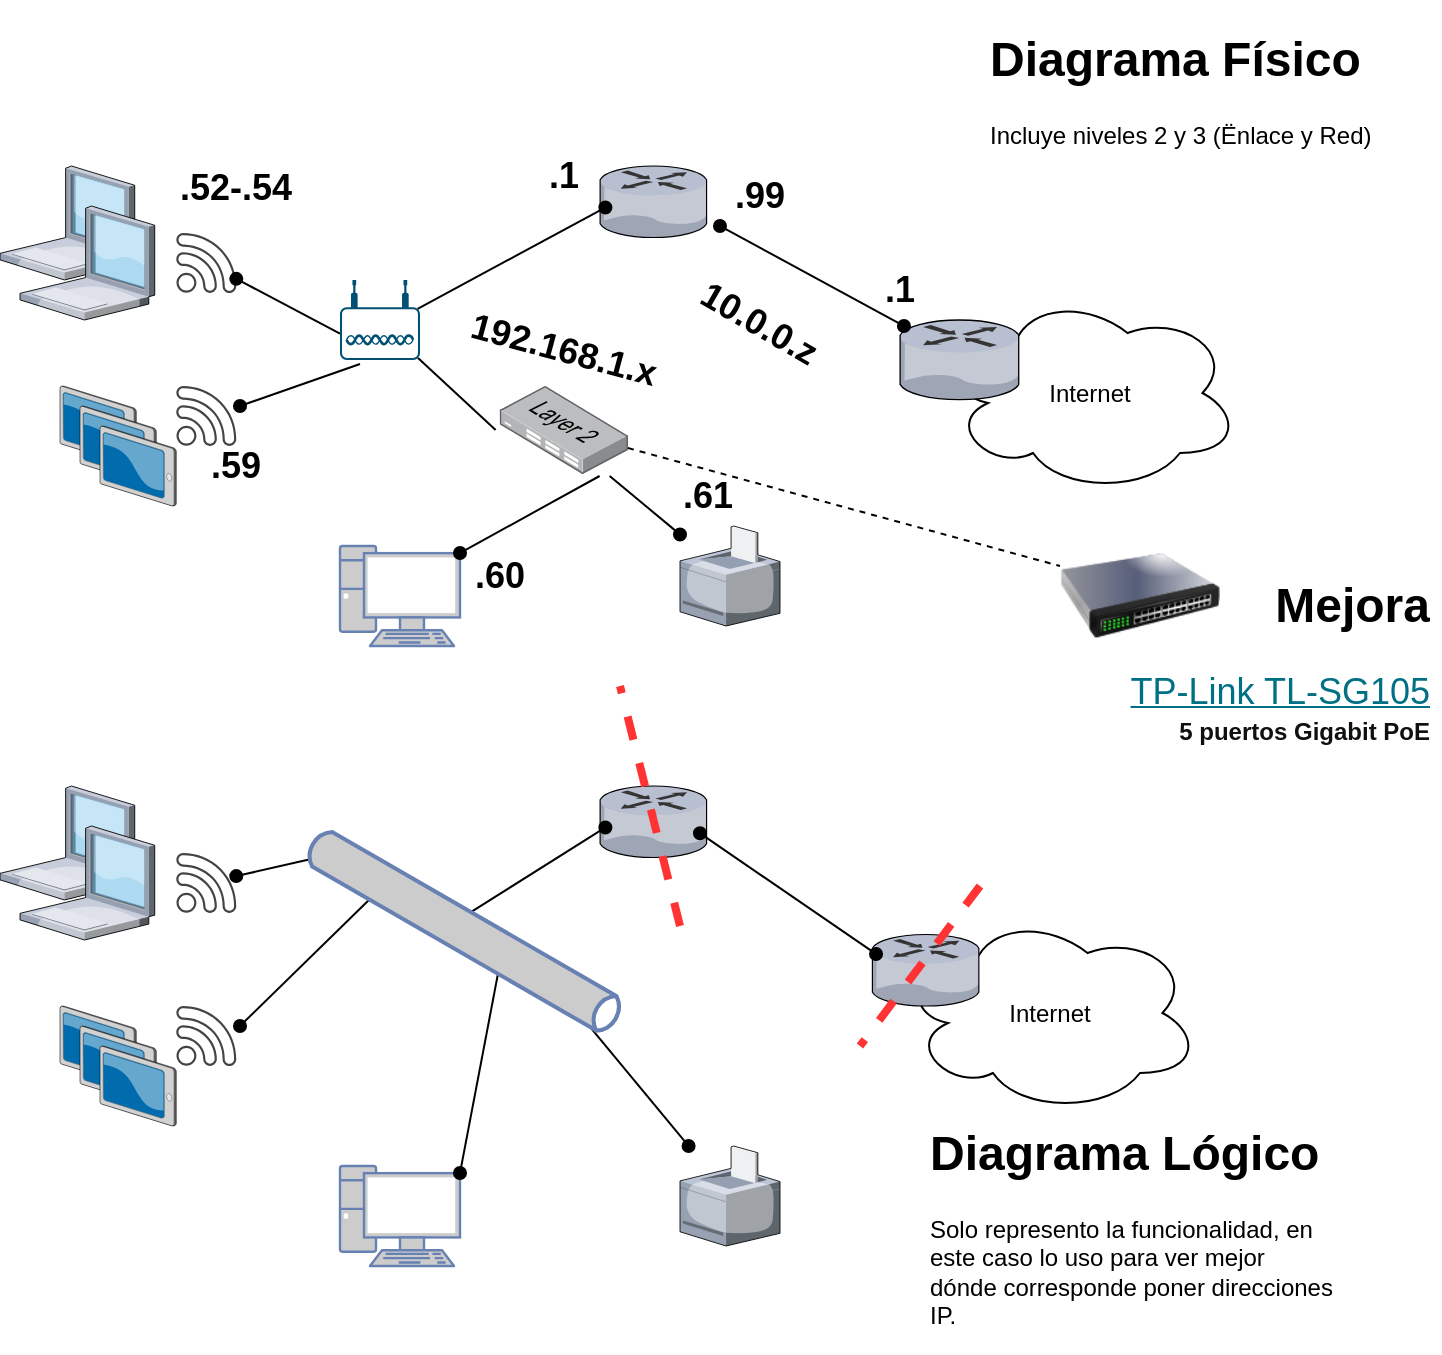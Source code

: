 <mxfile version="13.9.9" type="device"><diagram id="aJ6IMwzLsNhI_XqWYnSz" name="Página-1"><mxGraphModel dx="846" dy="534" grid="1" gridSize="10" guides="1" tooltips="1" connect="1" arrows="1" fold="1" page="1" pageScale="1" pageWidth="827" pageHeight="1169" math="0" shadow="0"><root><mxCell id="0"/><mxCell id="1" parent="0"/><mxCell id="foCjIjc_OePQ7lNgsQA9-21" value="Internet" style="ellipse;shape=cloud;whiteSpace=wrap;html=1;align=center;fillColor=none;" vertex="1" parent="1"><mxGeometry x="520" y="193.5" width="150" height="100" as="geometry"/></mxCell><mxCell id="foCjIjc_OePQ7lNgsQA9-1" value="" style="verticalLabelPosition=bottom;aspect=fixed;html=1;verticalAlign=top;strokeColor=none;align=center;outlineConnect=0;shape=mxgraph.citrix.tablet_2;" vertex="1" parent="1"><mxGeometry x="80" y="240" width="38.14" height="40" as="geometry"/></mxCell><mxCell id="foCjIjc_OePQ7lNgsQA9-2" value="" style="verticalLabelPosition=bottom;aspect=fixed;html=1;verticalAlign=top;strokeColor=none;align=center;outlineConnect=0;shape=mxgraph.citrix.laptop_1;" vertex="1" parent="1"><mxGeometry x="50" y="130" width="67.36" height="57" as="geometry"/></mxCell><mxCell id="foCjIjc_OePQ7lNgsQA9-3" value="" style="verticalLabelPosition=bottom;aspect=fixed;html=1;verticalAlign=top;strokeColor=none;align=center;outlineConnect=0;shape=mxgraph.citrix.laptop_1;" vertex="1" parent="1"><mxGeometry x="60" y="150" width="67.36" height="57" as="geometry"/></mxCell><mxCell id="foCjIjc_OePQ7lNgsQA9-4" value="" style="verticalLabelPosition=bottom;aspect=fixed;html=1;verticalAlign=top;strokeColor=none;align=center;outlineConnect=0;shape=mxgraph.citrix.tablet_2;" vertex="1" parent="1"><mxGeometry x="90" y="250" width="38.14" height="40" as="geometry"/></mxCell><mxCell id="foCjIjc_OePQ7lNgsQA9-5" value="" style="verticalLabelPosition=bottom;aspect=fixed;html=1;verticalAlign=top;strokeColor=none;align=center;outlineConnect=0;shape=mxgraph.citrix.tablet_2;" vertex="1" parent="1"><mxGeometry x="100" y="260" width="38.14" height="40" as="geometry"/></mxCell><mxCell id="foCjIjc_OePQ7lNgsQA9-6" value="" style="points=[[0.03,0.36,0],[0.18,0,0],[0.5,0.34,0],[0.82,0,0],[0.97,0.36,0],[1,0.67,0],[0.975,0.975,0],[0.5,1,0],[0.025,0.975,0],[0,0.67,0]];verticalLabelPosition=bottom;html=1;verticalAlign=top;aspect=fixed;align=center;pointerEvents=1;shape=mxgraph.cisco19.wireless_access_point;fillColor=#005073;strokeColor=none;" vertex="1" parent="1"><mxGeometry x="220" y="187" width="40" height="40" as="geometry"/></mxCell><mxCell id="foCjIjc_OePQ7lNgsQA9-7" value="" style="pointerEvents=1;shadow=0;dashed=0;html=1;strokeColor=none;fillColor=#434445;aspect=fixed;labelPosition=center;verticalLabelPosition=bottom;verticalAlign=top;align=center;outlineConnect=0;shape=mxgraph.vvd.wi_fi;" vertex="1" parent="1"><mxGeometry x="138.14" y="240" width="30" height="30" as="geometry"/></mxCell><mxCell id="foCjIjc_OePQ7lNgsQA9-8" value="" style="pointerEvents=1;shadow=0;dashed=0;html=1;strokeColor=none;fillColor=#434445;aspect=fixed;labelPosition=center;verticalLabelPosition=bottom;verticalAlign=top;align=center;outlineConnect=0;shape=mxgraph.vvd.wi_fi;" vertex="1" parent="1"><mxGeometry x="138.14" y="163.5" width="30" height="30" as="geometry"/></mxCell><mxCell id="foCjIjc_OePQ7lNgsQA9-9" value="" style="fontColor=#0066CC;verticalAlign=top;verticalLabelPosition=bottom;labelPosition=center;align=center;html=1;outlineConnect=0;fillColor=#CCCCCC;strokeColor=#6881B3;gradientColor=none;gradientDirection=north;strokeWidth=2;shape=mxgraph.networks.pc;" vertex="1" parent="1"><mxGeometry x="220" y="320" width="60" height="50" as="geometry"/></mxCell><mxCell id="foCjIjc_OePQ7lNgsQA9-10" value="" style="verticalLabelPosition=bottom;aspect=fixed;html=1;verticalAlign=top;strokeColor=none;align=center;outlineConnect=0;shape=mxgraph.citrix.printer;" vertex="1" parent="1"><mxGeometry x="390" y="310" width="50" height="50" as="geometry"/></mxCell><mxCell id="foCjIjc_OePQ7lNgsQA9-11" value="" style="points=[];aspect=fixed;html=1;align=center;shadow=0;dashed=0;image;image=img/lib/allied_telesis/switch/Switch_24_port_L2.svg;" vertex="1" parent="1"><mxGeometry x="299.82" y="240" width="64.18" height="43.99" as="geometry"/></mxCell><mxCell id="foCjIjc_OePQ7lNgsQA9-12" value="" style="endArrow=none;html=1;strokeWidth=1;exitX=1;exitY=0.07;exitDx=0;exitDy=0;exitPerimeter=0;entryX=0.779;entryY=1.023;entryDx=0;entryDy=0;entryPerimeter=0;startArrow=oval;startFill=1;" edge="1" parent="1" source="foCjIjc_OePQ7lNgsQA9-9" target="foCjIjc_OePQ7lNgsQA9-11"><mxGeometry width="50" height="50" relative="1" as="geometry"><mxPoint x="340" y="300" as="sourcePoint"/><mxPoint x="390" y="250" as="targetPoint"/></mxGeometry></mxCell><mxCell id="foCjIjc_OePQ7lNgsQA9-13" value="" style="endArrow=none;html=1;strokeWidth=1;entryX=0.857;entryY=1.023;entryDx=0;entryDy=0;entryPerimeter=0;endFill=0;startArrow=oval;startFill=1;" edge="1" parent="1" source="foCjIjc_OePQ7lNgsQA9-10" target="foCjIjc_OePQ7lNgsQA9-11"><mxGeometry width="50" height="50" relative="1" as="geometry"><mxPoint x="340" y="300" as="sourcePoint"/><mxPoint x="390" y="250" as="targetPoint"/></mxGeometry></mxCell><mxCell id="foCjIjc_OePQ7lNgsQA9-14" value="" style="endArrow=none;html=1;strokeWidth=1;entryX=0.975;entryY=0.975;entryDx=0;entryDy=0;entryPerimeter=0;exitX=-0.031;exitY=0.5;exitDx=0;exitDy=0;exitPerimeter=0;" edge="1" parent="1" source="foCjIjc_OePQ7lNgsQA9-11" target="foCjIjc_OePQ7lNgsQA9-6"><mxGeometry width="50" height="50" relative="1" as="geometry"><mxPoint x="340" y="300" as="sourcePoint"/><mxPoint x="390" y="250" as="targetPoint"/></mxGeometry></mxCell><mxCell id="foCjIjc_OePQ7lNgsQA9-15" value="" style="endArrow=none;html=1;strokeWidth=1;entryX=0;entryY=0.67;entryDx=0;entryDy=0;entryPerimeter=0;startArrow=oval;startFill=1;" edge="1" parent="1" source="foCjIjc_OePQ7lNgsQA9-8" target="foCjIjc_OePQ7lNgsQA9-6"><mxGeometry width="50" height="50" relative="1" as="geometry"><mxPoint x="340" y="300" as="sourcePoint"/><mxPoint x="390" y="250" as="targetPoint"/></mxGeometry></mxCell><mxCell id="foCjIjc_OePQ7lNgsQA9-16" value="" style="endArrow=none;html=1;strokeWidth=1;entryX=0.25;entryY=1.05;entryDx=0;entryDy=0;entryPerimeter=0;exitX=1.062;exitY=0.333;exitDx=0;exitDy=0;exitPerimeter=0;startArrow=oval;startFill=1;" edge="1" parent="1" source="foCjIjc_OePQ7lNgsQA9-7" target="foCjIjc_OePQ7lNgsQA9-6"><mxGeometry width="50" height="50" relative="1" as="geometry"><mxPoint x="340" y="300" as="sourcePoint"/><mxPoint x="390" y="250" as="targetPoint"/></mxGeometry></mxCell><mxCell id="foCjIjc_OePQ7lNgsQA9-17" value="" style="verticalLabelPosition=bottom;aspect=fixed;html=1;verticalAlign=top;strokeColor=none;align=center;outlineConnect=0;shape=mxgraph.citrix.router;fillColor=none;" vertex="1" parent="1"><mxGeometry x="350" y="130" width="53.86" height="35.75" as="geometry"/></mxCell><mxCell id="foCjIjc_OePQ7lNgsQA9-18" value="" style="endArrow=oval;html=1;strokeWidth=1;exitX=0.97;exitY=0.36;exitDx=0;exitDy=0;exitPerimeter=0;entryX=0.05;entryY=0.58;entryDx=0;entryDy=0;entryPerimeter=0;endFill=1;" edge="1" parent="1" source="foCjIjc_OePQ7lNgsQA9-6" target="foCjIjc_OePQ7lNgsQA9-17"><mxGeometry width="50" height="50" relative="1" as="geometry"><mxPoint x="340" y="300" as="sourcePoint"/><mxPoint x="355" y="150" as="targetPoint"/></mxGeometry></mxCell><mxCell id="foCjIjc_OePQ7lNgsQA9-19" value="" style="verticalLabelPosition=bottom;aspect=fixed;html=1;verticalAlign=top;strokeColor=none;align=center;outlineConnect=0;shape=mxgraph.citrix.router;fillColor=none;" vertex="1" parent="1"><mxGeometry x="500" y="207" width="60" height="39.83" as="geometry"/></mxCell><mxCell id="foCjIjc_OePQ7lNgsQA9-20" value="" style="endArrow=oval;html=1;strokeWidth=1;exitX=0.25;exitY=1;exitDx=0;exitDy=0;startArrow=oval;startFill=1;targetPerimeterSpacing=6;endFill=1;sourcePerimeterSpacing=6;entryX=0.033;entryY=0.075;entryDx=0;entryDy=0;entryPerimeter=0;" edge="1" parent="1" source="foCjIjc_OePQ7lNgsQA9-61" target="foCjIjc_OePQ7lNgsQA9-19"><mxGeometry width="50" height="50" relative="1" as="geometry"><mxPoint x="340" y="300" as="sourcePoint"/><mxPoint x="390" y="250" as="targetPoint"/></mxGeometry></mxCell><mxCell id="foCjIjc_OePQ7lNgsQA9-22" value="Internet" style="ellipse;shape=cloud;whiteSpace=wrap;html=1;align=center;fillColor=none;" vertex="1" parent="1"><mxGeometry x="500" y="503.5" width="150" height="100" as="geometry"/></mxCell><mxCell id="foCjIjc_OePQ7lNgsQA9-23" value="" style="verticalLabelPosition=bottom;aspect=fixed;html=1;verticalAlign=top;strokeColor=none;align=center;outlineConnect=0;shape=mxgraph.citrix.tablet_2;" vertex="1" parent="1"><mxGeometry x="80" y="550" width="38.14" height="40" as="geometry"/></mxCell><mxCell id="foCjIjc_OePQ7lNgsQA9-24" value="" style="verticalLabelPosition=bottom;aspect=fixed;html=1;verticalAlign=top;strokeColor=none;align=center;outlineConnect=0;shape=mxgraph.citrix.laptop_1;" vertex="1" parent="1"><mxGeometry x="50" y="440" width="67.36" height="57" as="geometry"/></mxCell><mxCell id="foCjIjc_OePQ7lNgsQA9-25" value="" style="verticalLabelPosition=bottom;aspect=fixed;html=1;verticalAlign=top;strokeColor=none;align=center;outlineConnect=0;shape=mxgraph.citrix.laptop_1;" vertex="1" parent="1"><mxGeometry x="60" y="460" width="67.36" height="57" as="geometry"/></mxCell><mxCell id="foCjIjc_OePQ7lNgsQA9-26" value="" style="verticalLabelPosition=bottom;aspect=fixed;html=1;verticalAlign=top;strokeColor=none;align=center;outlineConnect=0;shape=mxgraph.citrix.tablet_2;" vertex="1" parent="1"><mxGeometry x="90" y="560" width="38.14" height="40" as="geometry"/></mxCell><mxCell id="foCjIjc_OePQ7lNgsQA9-27" value="" style="verticalLabelPosition=bottom;aspect=fixed;html=1;verticalAlign=top;strokeColor=none;align=center;outlineConnect=0;shape=mxgraph.citrix.tablet_2;" vertex="1" parent="1"><mxGeometry x="100" y="570" width="38.14" height="40" as="geometry"/></mxCell><mxCell id="foCjIjc_OePQ7lNgsQA9-29" value="" style="pointerEvents=1;shadow=0;dashed=0;html=1;strokeColor=none;fillColor=#434445;aspect=fixed;labelPosition=center;verticalLabelPosition=bottom;verticalAlign=top;align=center;outlineConnect=0;shape=mxgraph.vvd.wi_fi;" vertex="1" parent="1"><mxGeometry x="138.14" y="550" width="30" height="30" as="geometry"/></mxCell><mxCell id="foCjIjc_OePQ7lNgsQA9-30" value="" style="pointerEvents=1;shadow=0;dashed=0;html=1;strokeColor=none;fillColor=#434445;aspect=fixed;labelPosition=center;verticalLabelPosition=bottom;verticalAlign=top;align=center;outlineConnect=0;shape=mxgraph.vvd.wi_fi;" vertex="1" parent="1"><mxGeometry x="138.14" y="473.5" width="30" height="30" as="geometry"/></mxCell><mxCell id="foCjIjc_OePQ7lNgsQA9-31" value="" style="fontColor=#0066CC;verticalAlign=top;verticalLabelPosition=bottom;labelPosition=center;align=center;html=1;outlineConnect=0;fillColor=#CCCCCC;strokeColor=#6881B3;gradientColor=none;gradientDirection=north;strokeWidth=2;shape=mxgraph.networks.pc;" vertex="1" parent="1"><mxGeometry x="220" y="630" width="60" height="50" as="geometry"/></mxCell><mxCell id="foCjIjc_OePQ7lNgsQA9-32" value="" style="verticalLabelPosition=bottom;aspect=fixed;html=1;verticalAlign=top;strokeColor=none;align=center;outlineConnect=0;shape=mxgraph.citrix.printer;" vertex="1" parent="1"><mxGeometry x="390" y="620" width="50" height="50" as="geometry"/></mxCell><mxCell id="foCjIjc_OePQ7lNgsQA9-34" value="" style="endArrow=none;html=1;strokeWidth=1;exitX=1;exitY=0.07;exitDx=0;exitDy=0;exitPerimeter=0;startArrow=oval;startFill=1;entryX=0.629;entryY=1.094;entryDx=0;entryDy=0;entryPerimeter=0;" edge="1" parent="1" source="foCjIjc_OePQ7lNgsQA9-31" target="foCjIjc_OePQ7lNgsQA9-72"><mxGeometry width="50" height="50" relative="1" as="geometry"><mxPoint x="340" y="610" as="sourcePoint"/><mxPoint x="360" y="560" as="targetPoint"/></mxGeometry></mxCell><mxCell id="foCjIjc_OePQ7lNgsQA9-35" value="" style="endArrow=none;html=1;strokeWidth=1;endFill=0;startArrow=oval;startFill=1;entryX=0.836;entryY=0.977;entryDx=0;entryDy=0;entryPerimeter=0;" edge="1" parent="1" source="foCjIjc_OePQ7lNgsQA9-32" target="foCjIjc_OePQ7lNgsQA9-72"><mxGeometry width="50" height="50" relative="1" as="geometry"><mxPoint x="340" y="610" as="sourcePoint"/><mxPoint x="400" y="580" as="targetPoint"/></mxGeometry></mxCell><mxCell id="foCjIjc_OePQ7lNgsQA9-37" value="" style="endArrow=none;html=1;strokeWidth=1;startArrow=oval;startFill=1;entryX=0.043;entryY=1.215;entryDx=0;entryDy=0;entryPerimeter=0;" edge="1" parent="1" source="foCjIjc_OePQ7lNgsQA9-30" target="foCjIjc_OePQ7lNgsQA9-72"><mxGeometry width="50" height="50" relative="1" as="geometry"><mxPoint x="340" y="610" as="sourcePoint"/><mxPoint x="230" y="524" as="targetPoint"/></mxGeometry></mxCell><mxCell id="foCjIjc_OePQ7lNgsQA9-38" value="" style="endArrow=none;html=1;strokeWidth=1;exitX=1.062;exitY=0.333;exitDx=0;exitDy=0;exitPerimeter=0;startArrow=oval;startFill=1;entryX=0.237;entryY=1.086;entryDx=0;entryDy=0;entryPerimeter=0;" edge="1" parent="1" source="foCjIjc_OePQ7lNgsQA9-29" target="foCjIjc_OePQ7lNgsQA9-72"><mxGeometry width="50" height="50" relative="1" as="geometry"><mxPoint x="340" y="610" as="sourcePoint"/><mxPoint x="250" y="530" as="targetPoint"/></mxGeometry></mxCell><mxCell id="foCjIjc_OePQ7lNgsQA9-39" value="" style="verticalLabelPosition=bottom;aspect=fixed;html=1;verticalAlign=top;strokeColor=none;align=center;outlineConnect=0;shape=mxgraph.citrix.router;fillColor=none;" vertex="1" parent="1"><mxGeometry x="350" y="440" width="53.86" height="35.75" as="geometry"/></mxCell><mxCell id="foCjIjc_OePQ7lNgsQA9-40" value="" style="endArrow=oval;html=1;strokeWidth=1;entryX=0.05;entryY=0.58;entryDx=0;entryDy=0;entryPerimeter=0;endFill=1;exitX=0.47;exitY=0.03;exitDx=0;exitDy=0;exitPerimeter=0;" edge="1" parent="1" source="foCjIjc_OePQ7lNgsQA9-72" target="foCjIjc_OePQ7lNgsQA9-39"><mxGeometry width="50" height="50" relative="1" as="geometry"><mxPoint x="270" y="530" as="sourcePoint"/><mxPoint x="355" y="460" as="targetPoint"/></mxGeometry></mxCell><mxCell id="foCjIjc_OePQ7lNgsQA9-41" value="" style="verticalLabelPosition=bottom;aspect=fixed;html=1;verticalAlign=top;strokeColor=none;align=center;outlineConnect=0;shape=mxgraph.citrix.router;fillColor=none;" vertex="1" parent="1"><mxGeometry x="486.14" y="514.25" width="53.86" height="35.75" as="geometry"/></mxCell><mxCell id="foCjIjc_OePQ7lNgsQA9-42" value="" style="endArrow=oval;html=1;strokeWidth=1;exitX=0.928;exitY=0.661;exitDx=0;exitDy=0;exitPerimeter=0;startArrow=oval;startFill=1;targetPerimeterSpacing=6;endFill=1;sourcePerimeterSpacing=6;entryX=0.035;entryY=0.273;entryDx=0;entryDy=0;entryPerimeter=0;" edge="1" parent="1" source="foCjIjc_OePQ7lNgsQA9-39" target="foCjIjc_OePQ7lNgsQA9-41"><mxGeometry width="50" height="50" relative="1" as="geometry"><mxPoint x="340" y="610" as="sourcePoint"/><mxPoint x="390" y="560" as="targetPoint"/></mxGeometry></mxCell><mxCell id="foCjIjc_OePQ7lNgsQA9-53" value="" style="endArrow=none;html=1;strokeWidth=4;strokeColor=#FF3333;dashed=1;" edge="1" parent="1"><mxGeometry width="50" height="50" relative="1" as="geometry"><mxPoint x="390" y="510" as="sourcePoint"/><mxPoint x="360" y="390" as="targetPoint"/></mxGeometry></mxCell><mxCell id="foCjIjc_OePQ7lNgsQA9-54" value="" style="endArrow=none;html=1;strokeWidth=4;strokeColor=#FF3333;dashed=1;" edge="1" parent="1"><mxGeometry width="50" height="50" relative="1" as="geometry"><mxPoint x="540" y="490" as="sourcePoint"/><mxPoint x="480" y="570" as="targetPoint"/></mxGeometry></mxCell><mxCell id="foCjIjc_OePQ7lNgsQA9-57" value="&lt;b&gt;&lt;font style=&quot;font-size: 18px&quot;&gt;192.168.1.x&lt;/font&gt;&lt;/b&gt;" style="text;html=1;strokeColor=none;fillColor=none;align=center;verticalAlign=middle;whiteSpace=wrap;rounded=0;rotation=15;" vertex="1" parent="1"><mxGeometry x="291.91" y="207" width="80" height="30" as="geometry"/></mxCell><mxCell id="foCjIjc_OePQ7lNgsQA9-58" value="&lt;b&gt;&lt;font style=&quot;font-size: 18px&quot;&gt;.1&lt;/font&gt;&lt;/b&gt;" style="text;html=1;strokeColor=none;fillColor=none;align=center;verticalAlign=middle;whiteSpace=wrap;rounded=0;rotation=0;" vertex="1" parent="1"><mxGeometry x="291.91" y="120" width="80" height="30" as="geometry"/></mxCell><mxCell id="foCjIjc_OePQ7lNgsQA9-59" value="&lt;b&gt;&lt;font style=&quot;font-size: 18px&quot;&gt;.52-.54&lt;/font&gt;&lt;/b&gt;" style="text;html=1;strokeColor=none;fillColor=none;align=center;verticalAlign=middle;whiteSpace=wrap;rounded=0;rotation=0;" vertex="1" parent="1"><mxGeometry x="128.14" y="125.75" width="80" height="30" as="geometry"/></mxCell><mxCell id="foCjIjc_OePQ7lNgsQA9-60" value="&lt;b&gt;&lt;font style=&quot;font-size: 18px&quot;&gt;10.0.0.z&lt;/font&gt;&lt;/b&gt;" style="text;html=1;strokeColor=none;fillColor=none;align=center;verticalAlign=middle;whiteSpace=wrap;rounded=0;rotation=30;" vertex="1" parent="1"><mxGeometry x="390" y="193.5" width="80" height="30" as="geometry"/></mxCell><mxCell id="foCjIjc_OePQ7lNgsQA9-61" value="&lt;b&gt;&lt;font style=&quot;font-size: 18px&quot;&gt;.99&lt;/font&gt;&lt;/b&gt;" style="text;html=1;strokeColor=none;fillColor=none;align=center;verticalAlign=middle;whiteSpace=wrap;rounded=0;rotation=0;" vertex="1" parent="1"><mxGeometry x="390" y="130" width="80" height="30" as="geometry"/></mxCell><mxCell id="foCjIjc_OePQ7lNgsQA9-62" value="&lt;b&gt;&lt;font style=&quot;font-size: 18px&quot;&gt;.1&lt;/font&gt;&lt;/b&gt;" style="text;html=1;strokeColor=none;fillColor=none;align=center;verticalAlign=middle;whiteSpace=wrap;rounded=0;rotation=0;" vertex="1" parent="1"><mxGeometry x="460" y="177" width="80" height="30" as="geometry"/></mxCell><mxCell id="foCjIjc_OePQ7lNgsQA9-63" value="&lt;b&gt;&lt;font style=&quot;font-size: 18px&quot;&gt;.59&lt;/font&gt;&lt;/b&gt;" style="text;html=1;strokeColor=none;fillColor=none;align=center;verticalAlign=middle;whiteSpace=wrap;rounded=0;rotation=0;" vertex="1" parent="1"><mxGeometry x="128.14" y="265" width="80" height="30" as="geometry"/></mxCell><mxCell id="foCjIjc_OePQ7lNgsQA9-64" value="&lt;b&gt;&lt;font style=&quot;font-size: 18px&quot;&gt;.60&lt;/font&gt;&lt;/b&gt;" style="text;html=1;strokeColor=none;fillColor=none;align=center;verticalAlign=middle;whiteSpace=wrap;rounded=0;rotation=0;" vertex="1" parent="1"><mxGeometry x="260" y="320" width="80" height="30" as="geometry"/></mxCell><mxCell id="foCjIjc_OePQ7lNgsQA9-65" value="&lt;b&gt;&lt;font style=&quot;font-size: 18px&quot;&gt;.61&lt;/font&gt;&lt;/b&gt;" style="text;html=1;strokeColor=none;fillColor=none;align=center;verticalAlign=middle;whiteSpace=wrap;rounded=0;rotation=0;" vertex="1" parent="1"><mxGeometry x="364" y="280" width="80" height="30" as="geometry"/></mxCell><mxCell id="foCjIjc_OePQ7lNgsQA9-66" value="&lt;h1&gt;Diagrama Físico&lt;/h1&gt;&lt;p&gt;Incluye niveles 2 y 3 (Ënlace y Red)&lt;/p&gt;" style="text;html=1;strokeColor=none;fillColor=none;spacing=5;spacingTop=-20;whiteSpace=wrap;overflow=hidden;rounded=0;" vertex="1" parent="1"><mxGeometry x="540" y="57" width="210" height="120" as="geometry"/></mxCell><mxCell id="foCjIjc_OePQ7lNgsQA9-67" value="&lt;h1&gt;Diagrama Lógico&lt;/h1&gt;&lt;p&gt;Solo represento la funcionalidad, en este caso lo uso para ver mejor dónde corresponde poner direcciones IP.&lt;/p&gt;" style="text;html=1;strokeColor=none;fillColor=none;spacing=5;spacingTop=-20;whiteSpace=wrap;overflow=hidden;rounded=0;" vertex="1" parent="1"><mxGeometry x="510" y="603.5" width="210" height="120" as="geometry"/></mxCell><mxCell id="foCjIjc_OePQ7lNgsQA9-69" value="" style="endArrow=none;html=1;strokeWidth=1;dashed=1;exitX=1;exitY=0.705;exitDx=0;exitDy=0;exitPerimeter=0;" edge="1" parent="1" source="foCjIjc_OePQ7lNgsQA9-11"><mxGeometry width="50" height="50" relative="1" as="geometry"><mxPoint x="360" y="400" as="sourcePoint"/><mxPoint x="580" y="330" as="targetPoint"/></mxGeometry></mxCell><mxCell id="foCjIjc_OePQ7lNgsQA9-70" value="" style="image;html=1;image=img/lib/clip_art/networking/Switch_128x128.png;fillColor=none;" vertex="1" parent="1"><mxGeometry x="580" y="305" width="80" height="80" as="geometry"/></mxCell><mxCell id="foCjIjc_OePQ7lNgsQA9-71" value="&lt;h1&gt;Mejora&lt;/h1&gt;&lt;h2 class=&quot;a-size-mini a-spacing-none a-color-base s-line-clamp-2&quot; style=&quot;box-sizing: border-box ; padding: 0px ; margin-top: 0px ; margin-right: 0px ; margin-left: 0px ; color: rgb(15 , 17 , 17) ; overflow: hidden ; text-overflow: ellipsis ; max-height: 86.4px ; font-family: &amp;#34;amazon ember&amp;#34; , &amp;#34;arial&amp;#34; , sans-serif ; background-color: rgb(255 , 255 , 255) ; margin-bottom: 0px ; font-size: 12px ; line-height: 16px&quot;&gt;&lt;span class=&quot;a-size-medium a-color-base a-text-normal&quot; dir=&quot;auto&quot; style=&quot;box-sizing: border-box ; color: rgb(15 , 17 , 17) ; font-weight: 400 ; font-size: 18px ; line-height: 24px&quot;&gt;&lt;a class=&quot;a-link-normal a-text-normal&quot; href=&quot;https://www.amazon.es/TP-LINK-TL-SG105-1000Mbps-inoxidable-configuraci%C3%B3n/dp/B00A128S24/ref=sr_1_3?adgrpid=57852701404&amp;amp;dchild=1&amp;amp;gclid=EAIaIQobChMIzOSj0PXP7QIVStTtCh0wvAQxEAAYASAAEgLdRfD_BwE&amp;amp;hvadid=275593926704&amp;amp;hvdev=c&amp;amp;hvlocphy=1005419&amp;amp;hvnetw=g&amp;amp;hvqmt=b&amp;amp;hvrand=11362974779329743955&amp;amp;hvtargid=kwd-297246453482&amp;amp;hydadcr=29084_1683991&amp;amp;keywords=switch+poe+4+puertos&amp;amp;qid=1608032987&amp;amp;refinements=p_89%3ATP-Link&amp;amp;rnid=1692911031&amp;amp;s=computers&amp;amp;sr=1-3&amp;amp;tag=hydes-21&quot; style=&quot;box-sizing: border-box ; color: rgb(0 , 113 , 133) ; font-weight: 400&quot;&gt;TP-Link TL-SG105&lt;/a&gt;&lt;/span&gt;&lt;/h2&gt;&lt;h2 class=&quot;a-size-mini a-spacing-none a-color-base s-line-clamp-2&quot; style=&quot;box-sizing: border-box ; padding: 0px ; margin-top: 0px ; margin-right: 0px ; margin-left: 0px ; color: rgb(15 , 17 , 17) ; overflow: hidden ; text-overflow: ellipsis ; max-height: 86.4px ; font-family: &amp;#34;amazon ember&amp;#34; , &amp;#34;arial&amp;#34; , sans-serif ; background-color: rgb(255 , 255 , 255) ; margin-bottom: 0px ; font-size: 12px ; line-height: 16px&quot;&gt;5 puertos Gigabit PoE&lt;/h2&gt;" style="text;html=1;strokeColor=none;fillColor=none;spacing=5;spacingTop=-20;whiteSpace=wrap;overflow=hidden;rounded=0;align=right;" vertex="1" parent="1"><mxGeometry x="580" y="330" width="190" height="120" as="geometry"/></mxCell><mxCell id="foCjIjc_OePQ7lNgsQA9-72" value="" style="html=1;fillColor=#CCCCCC;strokeColor=#6881B3;gradientColor=none;gradientDirection=north;strokeWidth=2;shape=mxgraph.networks.bus;gradientColor=none;gradientDirection=north;fontColor=#ffffff;perimeter=backbonePerimeter;backboneSize=20;rotation=30;" vertex="1" parent="1"><mxGeometry x="192.11" y="509.13" width="180" height="7" as="geometry"/></mxCell></root></mxGraphModel></diagram></mxfile>